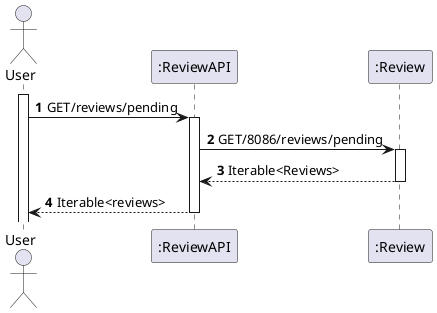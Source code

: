 @startuml
'https://plantuml.com/sequence-diagram

autonumber

autoactivate on
autonumber

actor "User" as User
participant ":ReviewAPI" as rev1
participant ":Review" as rev2

activate User

User -> rev1: GET/reviews/pending
rev1 -> rev2: GET/8086/reviews/pending
rev2 -->rev1: Iterable<Reviews>
rev1 --> User: Iterable<reviews>
@enduml